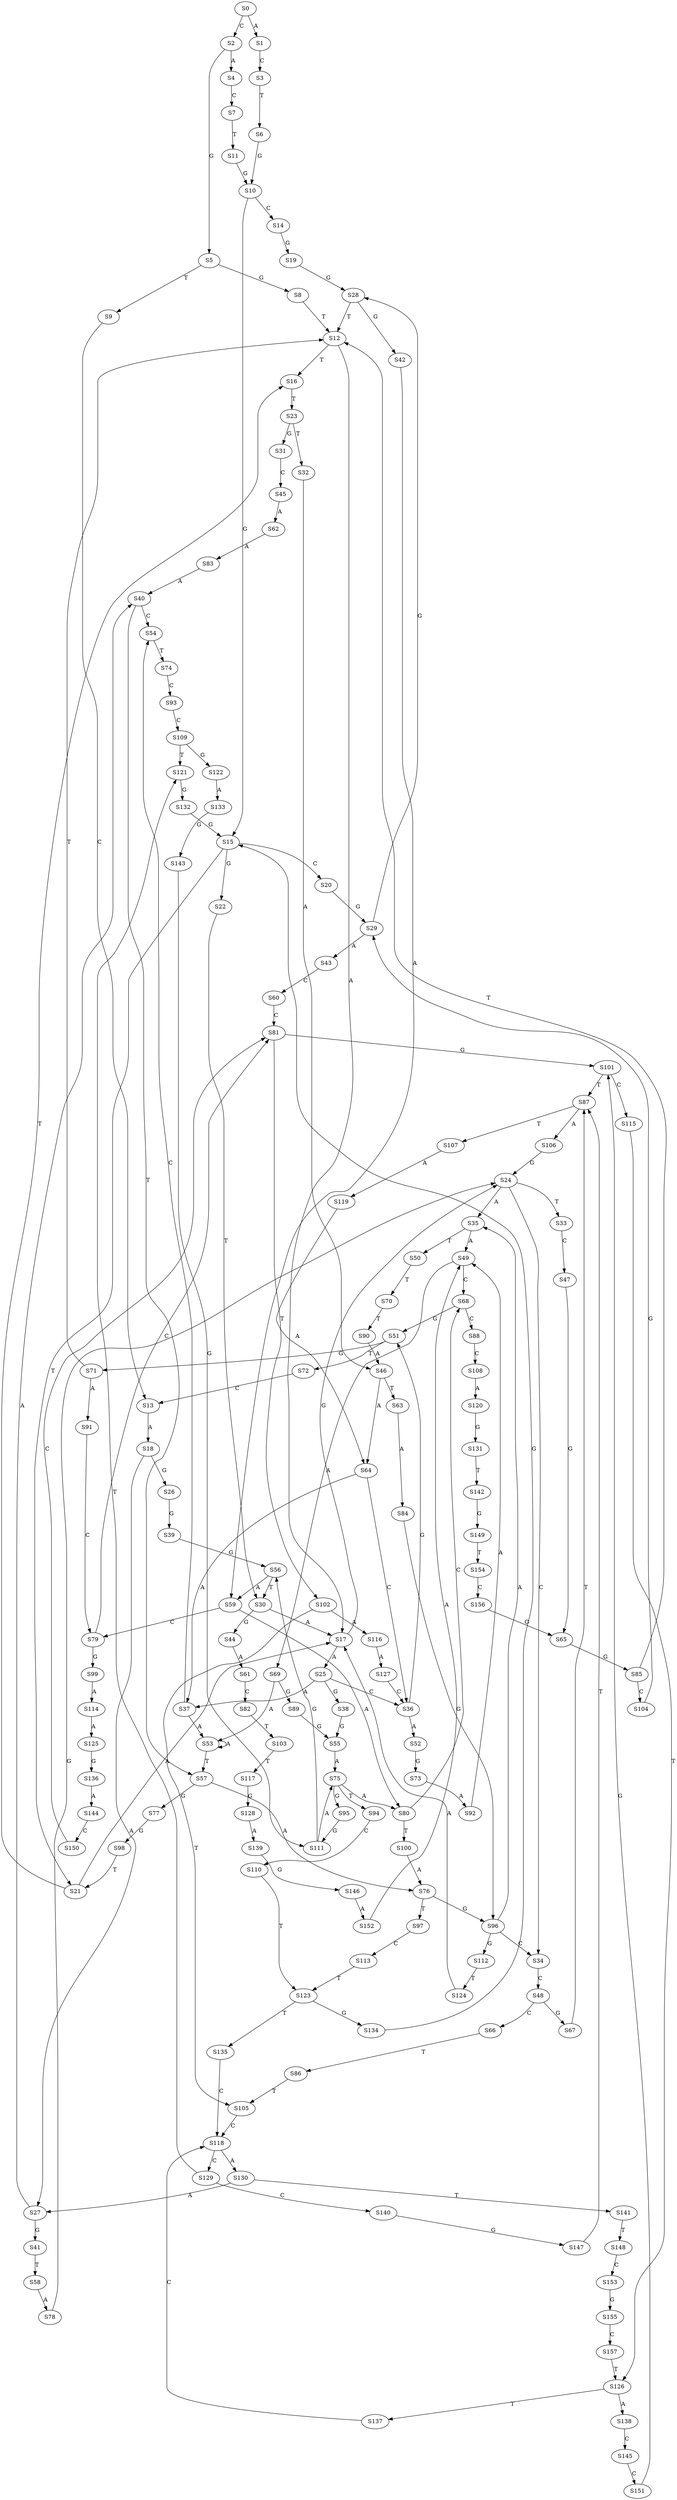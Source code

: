 strict digraph  {
	S0 -> S1 [ label = A ];
	S0 -> S2 [ label = C ];
	S1 -> S3 [ label = C ];
	S2 -> S4 [ label = A ];
	S2 -> S5 [ label = G ];
	S3 -> S6 [ label = T ];
	S4 -> S7 [ label = C ];
	S5 -> S8 [ label = G ];
	S5 -> S9 [ label = T ];
	S6 -> S10 [ label = G ];
	S7 -> S11 [ label = T ];
	S8 -> S12 [ label = T ];
	S9 -> S13 [ label = C ];
	S10 -> S14 [ label = C ];
	S10 -> S15 [ label = G ];
	S11 -> S10 [ label = G ];
	S12 -> S16 [ label = T ];
	S12 -> S17 [ label = A ];
	S13 -> S18 [ label = A ];
	S14 -> S19 [ label = G ];
	S15 -> S20 [ label = C ];
	S15 -> S21 [ label = T ];
	S15 -> S22 [ label = G ];
	S16 -> S23 [ label = T ];
	S17 -> S24 [ label = G ];
	S17 -> S25 [ label = A ];
	S18 -> S26 [ label = G ];
	S18 -> S27 [ label = A ];
	S19 -> S28 [ label = G ];
	S20 -> S29 [ label = G ];
	S21 -> S17 [ label = A ];
	S21 -> S16 [ label = T ];
	S22 -> S30 [ label = T ];
	S23 -> S31 [ label = G ];
	S23 -> S32 [ label = T ];
	S24 -> S33 [ label = T ];
	S24 -> S34 [ label = C ];
	S24 -> S35 [ label = A ];
	S25 -> S36 [ label = C ];
	S25 -> S37 [ label = A ];
	S25 -> S38 [ label = G ];
	S26 -> S39 [ label = G ];
	S27 -> S40 [ label = A ];
	S27 -> S41 [ label = G ];
	S28 -> S12 [ label = T ];
	S28 -> S42 [ label = G ];
	S29 -> S28 [ label = G ];
	S29 -> S43 [ label = A ];
	S30 -> S17 [ label = A ];
	S30 -> S44 [ label = G ];
	S31 -> S45 [ label = C ];
	S32 -> S46 [ label = A ];
	S33 -> S47 [ label = C ];
	S34 -> S48 [ label = C ];
	S35 -> S49 [ label = A ];
	S35 -> S50 [ label = T ];
	S36 -> S51 [ label = G ];
	S36 -> S52 [ label = A ];
	S37 -> S53 [ label = A ];
	S37 -> S54 [ label = C ];
	S38 -> S55 [ label = G ];
	S39 -> S56 [ label = G ];
	S40 -> S57 [ label = T ];
	S40 -> S54 [ label = C ];
	S41 -> S58 [ label = T ];
	S42 -> S59 [ label = A ];
	S43 -> S60 [ label = C ];
	S44 -> S61 [ label = A ];
	S45 -> S62 [ label = A ];
	S46 -> S63 [ label = T ];
	S46 -> S64 [ label = A ];
	S47 -> S65 [ label = G ];
	S48 -> S66 [ label = C ];
	S48 -> S67 [ label = G ];
	S49 -> S68 [ label = C ];
	S49 -> S69 [ label = A ];
	S50 -> S70 [ label = T ];
	S51 -> S71 [ label = G ];
	S51 -> S72 [ label = T ];
	S52 -> S73 [ label = G ];
	S53 -> S57 [ label = T ];
	S53 -> S53 [ label = A ];
	S54 -> S74 [ label = T ];
	S55 -> S75 [ label = A ];
	S56 -> S30 [ label = T ];
	S56 -> S59 [ label = A ];
	S57 -> S76 [ label = A ];
	S57 -> S77 [ label = G ];
	S58 -> S78 [ label = A ];
	S59 -> S79 [ label = C ];
	S59 -> S80 [ label = A ];
	S60 -> S81 [ label = C ];
	S61 -> S82 [ label = C ];
	S62 -> S83 [ label = A ];
	S63 -> S84 [ label = A ];
	S64 -> S36 [ label = C ];
	S64 -> S37 [ label = A ];
	S65 -> S85 [ label = G ];
	S66 -> S86 [ label = T ];
	S67 -> S87 [ label = T ];
	S68 -> S88 [ label = C ];
	S68 -> S51 [ label = G ];
	S69 -> S89 [ label = G ];
	S69 -> S53 [ label = A ];
	S70 -> S90 [ label = T ];
	S71 -> S12 [ label = T ];
	S71 -> S91 [ label = A ];
	S72 -> S13 [ label = C ];
	S73 -> S92 [ label = A ];
	S74 -> S93 [ label = C ];
	S75 -> S94 [ label = T ];
	S75 -> S80 [ label = A ];
	S75 -> S95 [ label = G ];
	S76 -> S96 [ label = G ];
	S76 -> S97 [ label = T ];
	S77 -> S98 [ label = G ];
	S78 -> S24 [ label = G ];
	S79 -> S99 [ label = G ];
	S79 -> S81 [ label = C ];
	S80 -> S100 [ label = T ];
	S80 -> S68 [ label = C ];
	S81 -> S101 [ label = G ];
	S81 -> S102 [ label = T ];
	S82 -> S103 [ label = T ];
	S83 -> S40 [ label = A ];
	S84 -> S96 [ label = G ];
	S85 -> S104 [ label = C ];
	S85 -> S12 [ label = T ];
	S86 -> S105 [ label = T ];
	S87 -> S106 [ label = A ];
	S87 -> S107 [ label = T ];
	S88 -> S108 [ label = C ];
	S89 -> S55 [ label = G ];
	S90 -> S46 [ label = A ];
	S91 -> S79 [ label = C ];
	S92 -> S49 [ label = A ];
	S93 -> S109 [ label = C ];
	S94 -> S110 [ label = C ];
	S95 -> S111 [ label = G ];
	S96 -> S34 [ label = C ];
	S96 -> S112 [ label = G ];
	S96 -> S35 [ label = A ];
	S97 -> S113 [ label = C ];
	S98 -> S21 [ label = T ];
	S99 -> S114 [ label = A ];
	S100 -> S76 [ label = A ];
	S101 -> S115 [ label = C ];
	S101 -> S87 [ label = T ];
	S102 -> S105 [ label = T ];
	S102 -> S116 [ label = A ];
	S103 -> S117 [ label = T ];
	S104 -> S29 [ label = G ];
	S105 -> S118 [ label = C ];
	S106 -> S24 [ label = G ];
	S107 -> S119 [ label = A ];
	S108 -> S120 [ label = A ];
	S109 -> S121 [ label = T ];
	S109 -> S122 [ label = G ];
	S110 -> S123 [ label = T ];
	S111 -> S75 [ label = A ];
	S111 -> S56 [ label = G ];
	S112 -> S124 [ label = T ];
	S113 -> S123 [ label = T ];
	S114 -> S125 [ label = A ];
	S115 -> S126 [ label = T ];
	S116 -> S127 [ label = A ];
	S117 -> S128 [ label = G ];
	S118 -> S129 [ label = C ];
	S118 -> S130 [ label = A ];
	S119 -> S64 [ label = A ];
	S120 -> S131 [ label = G ];
	S121 -> S132 [ label = G ];
	S122 -> S133 [ label = A ];
	S123 -> S134 [ label = G ];
	S123 -> S135 [ label = T ];
	S124 -> S17 [ label = A ];
	S125 -> S136 [ label = G ];
	S126 -> S137 [ label = T ];
	S126 -> S138 [ label = A ];
	S127 -> S36 [ label = C ];
	S128 -> S139 [ label = A ];
	S129 -> S121 [ label = T ];
	S129 -> S140 [ label = C ];
	S130 -> S27 [ label = A ];
	S130 -> S141 [ label = T ];
	S131 -> S142 [ label = T ];
	S132 -> S15 [ label = G ];
	S133 -> S143 [ label = G ];
	S134 -> S15 [ label = G ];
	S135 -> S118 [ label = C ];
	S136 -> S144 [ label = A ];
	S137 -> S118 [ label = C ];
	S138 -> S145 [ label = C ];
	S139 -> S146 [ label = G ];
	S140 -> S147 [ label = G ];
	S141 -> S148 [ label = T ];
	S142 -> S149 [ label = G ];
	S143 -> S111 [ label = G ];
	S144 -> S150 [ label = C ];
	S145 -> S151 [ label = C ];
	S146 -> S152 [ label = A ];
	S147 -> S87 [ label = T ];
	S148 -> S153 [ label = C ];
	S149 -> S154 [ label = T ];
	S150 -> S81 [ label = C ];
	S151 -> S101 [ label = G ];
	S152 -> S49 [ label = A ];
	S153 -> S155 [ label = G ];
	S154 -> S156 [ label = C ];
	S155 -> S157 [ label = C ];
	S156 -> S65 [ label = G ];
	S157 -> S126 [ label = T ];
}
